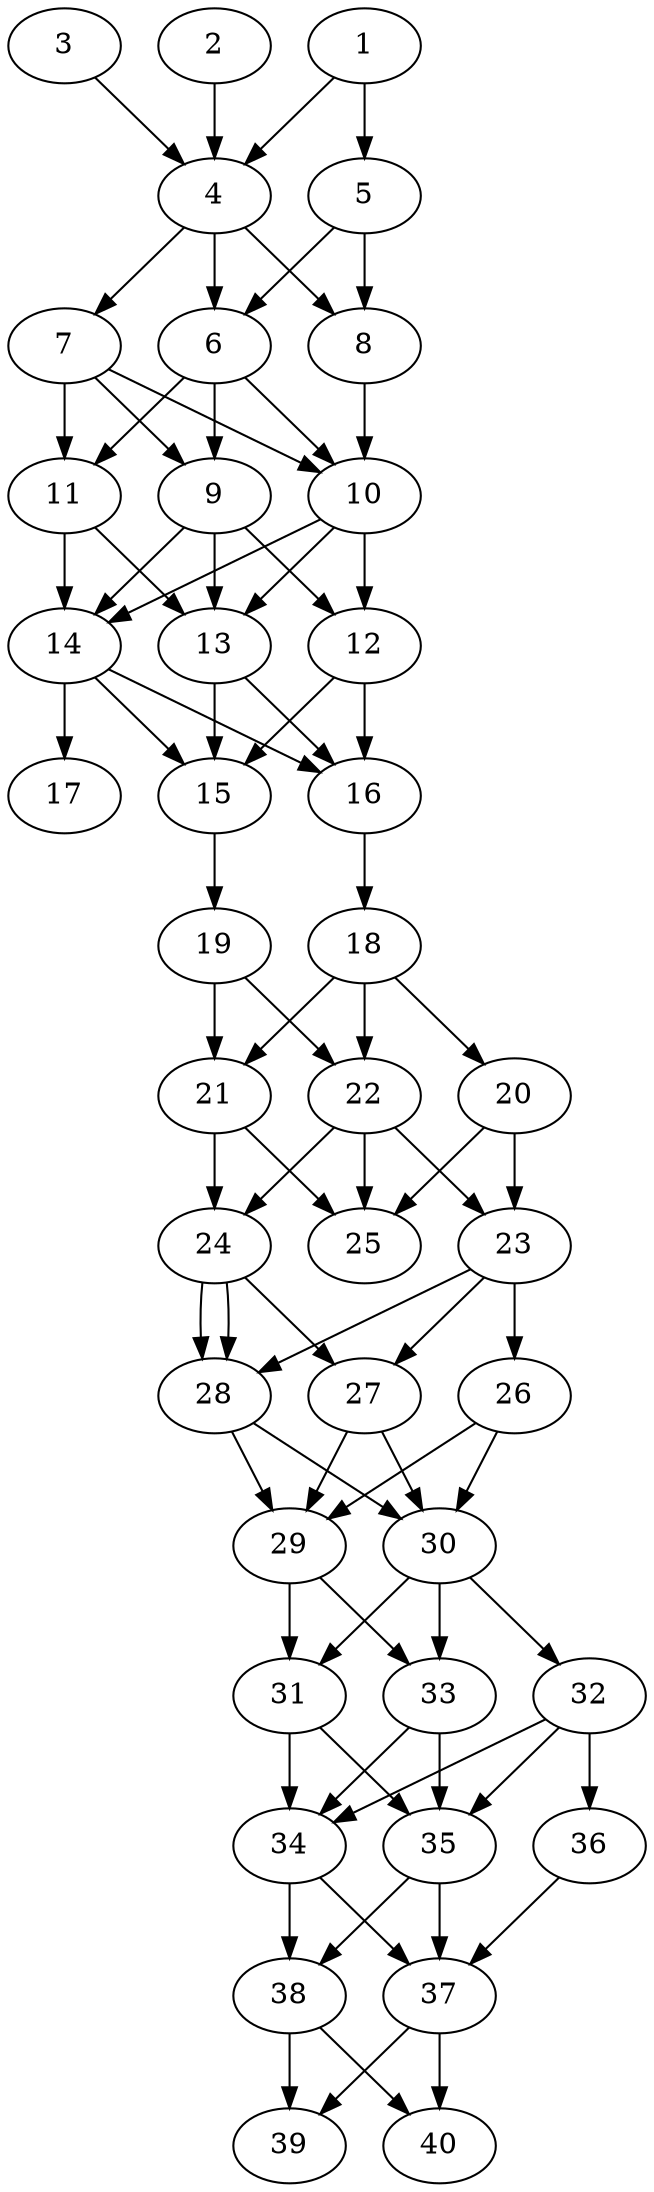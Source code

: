 // DAG automatically generated by daggen at Thu Oct  3 14:06:50 2019
// ./daggen --dot -n 40 --ccr 0.4 --fat 0.3 --regular 0.7 --density 0.9 --mindata 5242880 --maxdata 52428800 
digraph G {
  1 [size="50342400", alpha="0.19", expect_size="20136960"] 
  1 -> 4 [size ="20136960"]
  1 -> 5 [size ="20136960"]
  2 [size="57446400", alpha="0.16", expect_size="22978560"] 
  2 -> 4 [size ="22978560"]
  3 [size="129937920", alpha="0.09", expect_size="51975168"] 
  3 -> 4 [size ="51975168"]
  4 [size="26091520", alpha="0.15", expect_size="10436608"] 
  4 -> 6 [size ="10436608"]
  4 -> 7 [size ="10436608"]
  4 -> 8 [size ="10436608"]
  5 [size="109703680", alpha="0.05", expect_size="43881472"] 
  5 -> 6 [size ="43881472"]
  5 -> 8 [size ="43881472"]
  6 [size="37058560", alpha="0.15", expect_size="14823424"] 
  6 -> 9 [size ="14823424"]
  6 -> 10 [size ="14823424"]
  6 -> 11 [size ="14823424"]
  7 [size="13847040", alpha="0.10", expect_size="5538816"] 
  7 -> 9 [size ="5538816"]
  7 -> 10 [size ="5538816"]
  7 -> 11 [size ="5538816"]
  8 [size="89515520", alpha="0.09", expect_size="35806208"] 
  8 -> 10 [size ="35806208"]
  9 [size="84620800", alpha="0.13", expect_size="33848320"] 
  9 -> 12 [size ="33848320"]
  9 -> 13 [size ="33848320"]
  9 -> 14 [size ="33848320"]
  10 [size="49497600", alpha="0.20", expect_size="19799040"] 
  10 -> 12 [size ="19799040"]
  10 -> 13 [size ="19799040"]
  10 -> 14 [size ="19799040"]
  11 [size="20976640", alpha="0.15", expect_size="8390656"] 
  11 -> 13 [size ="8390656"]
  11 -> 14 [size ="8390656"]
  12 [size="17415680", alpha="0.09", expect_size="6966272"] 
  12 -> 15 [size ="6966272"]
  12 -> 16 [size ="6966272"]
  13 [size="113006080", alpha="0.17", expect_size="45202432"] 
  13 -> 15 [size ="45202432"]
  13 -> 16 [size ="45202432"]
  14 [size="47859200", alpha="0.17", expect_size="19143680"] 
  14 -> 15 [size ="19143680"]
  14 -> 16 [size ="19143680"]
  14 -> 17 [size ="19143680"]
  15 [size="16133120", alpha="0.14", expect_size="6453248"] 
  15 -> 19 [size ="6453248"]
  16 [size="47567360", alpha="0.05", expect_size="19026944"] 
  16 -> 18 [size ="19026944"]
  17 [size="19502080", alpha="0.08", expect_size="7800832"] 
  18 [size="78781440", alpha="0.17", expect_size="31512576"] 
  18 -> 20 [size ="31512576"]
  18 -> 21 [size ="31512576"]
  18 -> 22 [size ="31512576"]
  19 [size="14292480", alpha="0.03", expect_size="5716992"] 
  19 -> 21 [size ="5716992"]
  19 -> 22 [size ="5716992"]
  20 [size="90316800", alpha="0.04", expect_size="36126720"] 
  20 -> 23 [size ="36126720"]
  20 -> 25 [size ="36126720"]
  21 [size="88808960", alpha="0.10", expect_size="35523584"] 
  21 -> 24 [size ="35523584"]
  21 -> 25 [size ="35523584"]
  22 [size="60938240", alpha="0.04", expect_size="24375296"] 
  22 -> 23 [size ="24375296"]
  22 -> 24 [size ="24375296"]
  22 -> 25 [size ="24375296"]
  23 [size="114595840", alpha="0.18", expect_size="45838336"] 
  23 -> 26 [size ="45838336"]
  23 -> 27 [size ="45838336"]
  23 -> 28 [size ="45838336"]
  24 [size="95208960", alpha="0.14", expect_size="38083584"] 
  24 -> 27 [size ="38083584"]
  24 -> 28 [size ="38083584"]
  24 -> 28 [size ="38083584"]
  25 [size="79237120", alpha="0.06", expect_size="31694848"] 
  26 [size="44761600", alpha="0.03", expect_size="17904640"] 
  26 -> 29 [size ="17904640"]
  26 -> 30 [size ="17904640"]
  27 [size="72796160", alpha="0.20", expect_size="29118464"] 
  27 -> 29 [size ="29118464"]
  27 -> 30 [size ="29118464"]
  28 [size="122032640", alpha="0.09", expect_size="48813056"] 
  28 -> 29 [size ="48813056"]
  28 -> 30 [size ="48813056"]
  29 [size="105136640", alpha="0.11", expect_size="42054656"] 
  29 -> 31 [size ="42054656"]
  29 -> 33 [size ="42054656"]
  30 [size="124817920", alpha="0.19", expect_size="49927168"] 
  30 -> 31 [size ="49927168"]
  30 -> 32 [size ="49927168"]
  30 -> 33 [size ="49927168"]
  31 [size="27745280", alpha="0.08", expect_size="11098112"] 
  31 -> 34 [size ="11098112"]
  31 -> 35 [size ="11098112"]
  32 [size="87086080", alpha="0.18", expect_size="34834432"] 
  32 -> 34 [size ="34834432"]
  32 -> 35 [size ="34834432"]
  32 -> 36 [size ="34834432"]
  33 [size="111252480", alpha="0.05", expect_size="44500992"] 
  33 -> 34 [size ="44500992"]
  33 -> 35 [size ="44500992"]
  34 [size="99107840", alpha="0.17", expect_size="39643136"] 
  34 -> 37 [size ="39643136"]
  34 -> 38 [size ="39643136"]
  35 [size="63636480", alpha="0.11", expect_size="25454592"] 
  35 -> 37 [size ="25454592"]
  35 -> 38 [size ="25454592"]
  36 [size="101440000", alpha="0.10", expect_size="40576000"] 
  36 -> 37 [size ="40576000"]
  37 [size="118502400", alpha="0.10", expect_size="47400960"] 
  37 -> 39 [size ="47400960"]
  37 -> 40 [size ="47400960"]
  38 [size="115568640", alpha="0.01", expect_size="46227456"] 
  38 -> 39 [size ="46227456"]
  38 -> 40 [size ="46227456"]
  39 [size="51079680", alpha="0.13", expect_size="20431872"] 
  40 [size="114521600", alpha="0.17", expect_size="45808640"] 
}
